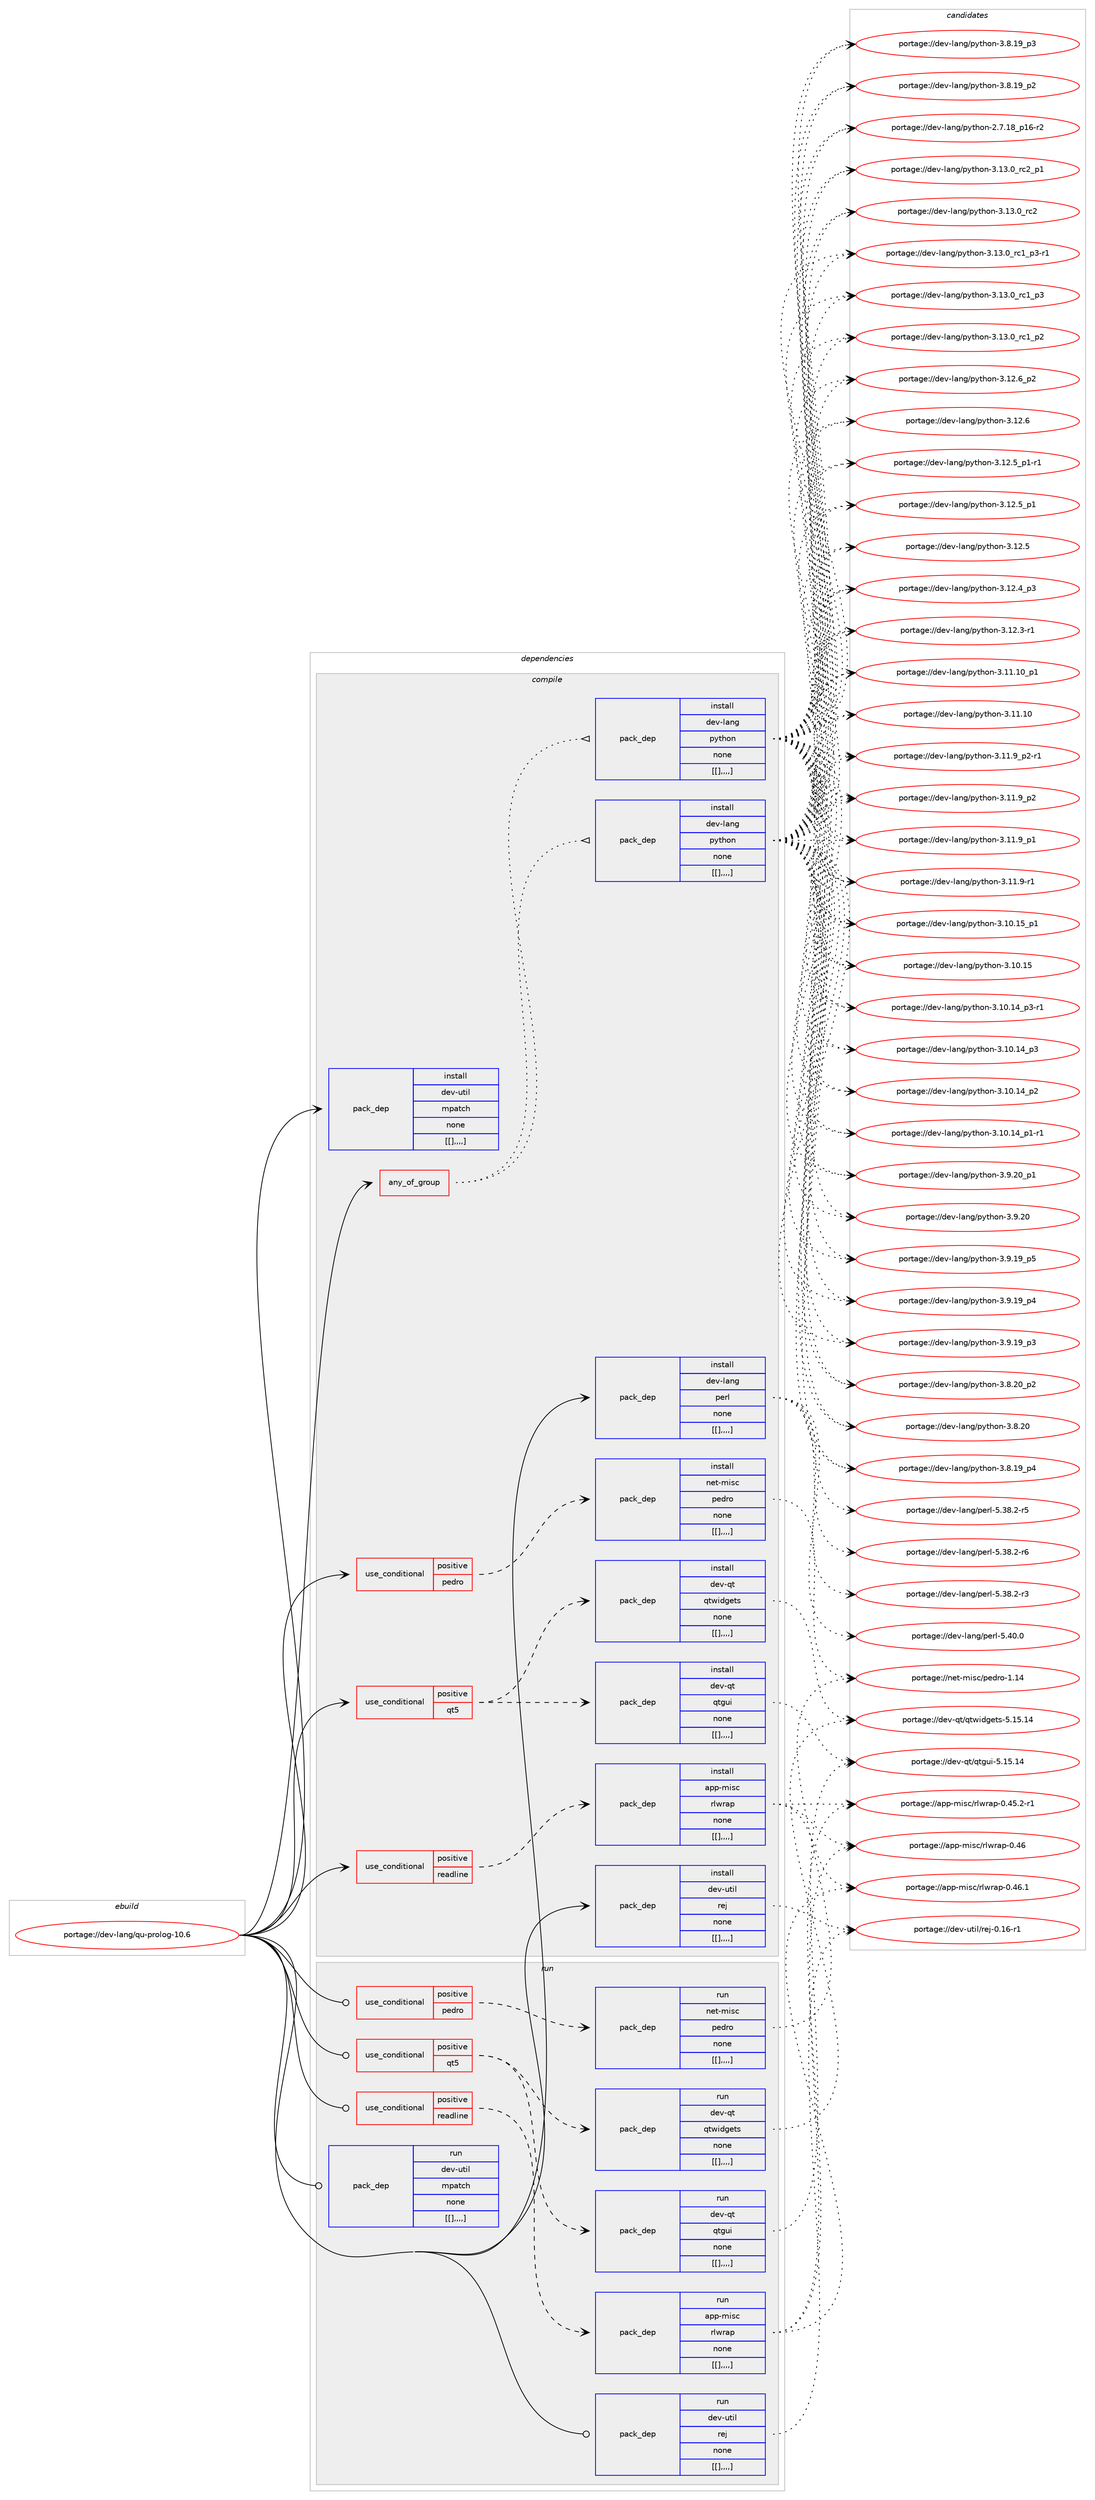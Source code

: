 digraph prolog {

# *************
# Graph options
# *************

newrank=true;
concentrate=true;
compound=true;
graph [rankdir=LR,fontname=Helvetica,fontsize=10,ranksep=1.5];#, ranksep=2.5, nodesep=0.2];
edge  [arrowhead=vee];
node  [fontname=Helvetica,fontsize=10];

# **********
# The ebuild
# **********

subgraph cluster_leftcol {
color=gray;
label=<<i>ebuild</i>>;
id [label="portage://dev-lang/qu-prolog-10.6", color=red, width=4, href="../dev-lang/qu-prolog-10.6.svg"];
}

# ****************
# The dependencies
# ****************

subgraph cluster_midcol {
color=gray;
label=<<i>dependencies</i>>;
subgraph cluster_compile {
fillcolor="#eeeeee";
style=filled;
label=<<i>compile</i>>;
subgraph any953 {
dependency103985 [label=<<TABLE BORDER="0" CELLBORDER="1" CELLSPACING="0" CELLPADDING="4"><TR><TD CELLPADDING="10">any_of_group</TD></TR></TABLE>>, shape=none, color=red];subgraph pack77833 {
dependency103986 [label=<<TABLE BORDER="0" CELLBORDER="1" CELLSPACING="0" CELLPADDING="4" WIDTH="220"><TR><TD ROWSPAN="6" CELLPADDING="30">pack_dep</TD></TR><TR><TD WIDTH="110">install</TD></TR><TR><TD>dev-lang</TD></TR><TR><TD>python</TD></TR><TR><TD>none</TD></TR><TR><TD>[[],,,,]</TD></TR></TABLE>>, shape=none, color=blue];
}
dependency103985:e -> dependency103986:w [weight=20,style="dotted",arrowhead="oinv"];
subgraph pack77834 {
dependency103987 [label=<<TABLE BORDER="0" CELLBORDER="1" CELLSPACING="0" CELLPADDING="4" WIDTH="220"><TR><TD ROWSPAN="6" CELLPADDING="30">pack_dep</TD></TR><TR><TD WIDTH="110">install</TD></TR><TR><TD>dev-lang</TD></TR><TR><TD>python</TD></TR><TR><TD>none</TD></TR><TR><TD>[[],,,,]</TD></TR></TABLE>>, shape=none, color=blue];
}
dependency103985:e -> dependency103987:w [weight=20,style="dotted",arrowhead="oinv"];
}
id:e -> dependency103985:w [weight=20,style="solid",arrowhead="vee"];
subgraph cond25073 {
dependency103988 [label=<<TABLE BORDER="0" CELLBORDER="1" CELLSPACING="0" CELLPADDING="4"><TR><TD ROWSPAN="3" CELLPADDING="10">use_conditional</TD></TR><TR><TD>positive</TD></TR><TR><TD>pedro</TD></TR></TABLE>>, shape=none, color=red];
subgraph pack77835 {
dependency103989 [label=<<TABLE BORDER="0" CELLBORDER="1" CELLSPACING="0" CELLPADDING="4" WIDTH="220"><TR><TD ROWSPAN="6" CELLPADDING="30">pack_dep</TD></TR><TR><TD WIDTH="110">install</TD></TR><TR><TD>net-misc</TD></TR><TR><TD>pedro</TD></TR><TR><TD>none</TD></TR><TR><TD>[[],,,,]</TD></TR></TABLE>>, shape=none, color=blue];
}
dependency103988:e -> dependency103989:w [weight=20,style="dashed",arrowhead="vee"];
}
id:e -> dependency103988:w [weight=20,style="solid",arrowhead="vee"];
subgraph cond25074 {
dependency103990 [label=<<TABLE BORDER="0" CELLBORDER="1" CELLSPACING="0" CELLPADDING="4"><TR><TD ROWSPAN="3" CELLPADDING="10">use_conditional</TD></TR><TR><TD>positive</TD></TR><TR><TD>qt5</TD></TR></TABLE>>, shape=none, color=red];
subgraph pack77836 {
dependency103991 [label=<<TABLE BORDER="0" CELLBORDER="1" CELLSPACING="0" CELLPADDING="4" WIDTH="220"><TR><TD ROWSPAN="6" CELLPADDING="30">pack_dep</TD></TR><TR><TD WIDTH="110">install</TD></TR><TR><TD>dev-qt</TD></TR><TR><TD>qtwidgets</TD></TR><TR><TD>none</TD></TR><TR><TD>[[],,,,]</TD></TR></TABLE>>, shape=none, color=blue];
}
dependency103990:e -> dependency103991:w [weight=20,style="dashed",arrowhead="vee"];
subgraph pack77837 {
dependency103992 [label=<<TABLE BORDER="0" CELLBORDER="1" CELLSPACING="0" CELLPADDING="4" WIDTH="220"><TR><TD ROWSPAN="6" CELLPADDING="30">pack_dep</TD></TR><TR><TD WIDTH="110">install</TD></TR><TR><TD>dev-qt</TD></TR><TR><TD>qtgui</TD></TR><TR><TD>none</TD></TR><TR><TD>[[],,,,]</TD></TR></TABLE>>, shape=none, color=blue];
}
dependency103990:e -> dependency103992:w [weight=20,style="dashed",arrowhead="vee"];
}
id:e -> dependency103990:w [weight=20,style="solid",arrowhead="vee"];
subgraph cond25075 {
dependency103993 [label=<<TABLE BORDER="0" CELLBORDER="1" CELLSPACING="0" CELLPADDING="4"><TR><TD ROWSPAN="3" CELLPADDING="10">use_conditional</TD></TR><TR><TD>positive</TD></TR><TR><TD>readline</TD></TR></TABLE>>, shape=none, color=red];
subgraph pack77838 {
dependency103994 [label=<<TABLE BORDER="0" CELLBORDER="1" CELLSPACING="0" CELLPADDING="4" WIDTH="220"><TR><TD ROWSPAN="6" CELLPADDING="30">pack_dep</TD></TR><TR><TD WIDTH="110">install</TD></TR><TR><TD>app-misc</TD></TR><TR><TD>rlwrap</TD></TR><TR><TD>none</TD></TR><TR><TD>[[],,,,]</TD></TR></TABLE>>, shape=none, color=blue];
}
dependency103993:e -> dependency103994:w [weight=20,style="dashed",arrowhead="vee"];
}
id:e -> dependency103993:w [weight=20,style="solid",arrowhead="vee"];
subgraph pack77839 {
dependency103995 [label=<<TABLE BORDER="0" CELLBORDER="1" CELLSPACING="0" CELLPADDING="4" WIDTH="220"><TR><TD ROWSPAN="6" CELLPADDING="30">pack_dep</TD></TR><TR><TD WIDTH="110">install</TD></TR><TR><TD>dev-lang</TD></TR><TR><TD>perl</TD></TR><TR><TD>none</TD></TR><TR><TD>[[],,,,]</TD></TR></TABLE>>, shape=none, color=blue];
}
id:e -> dependency103995:w [weight=20,style="solid",arrowhead="vee"];
subgraph pack77840 {
dependency103996 [label=<<TABLE BORDER="0" CELLBORDER="1" CELLSPACING="0" CELLPADDING="4" WIDTH="220"><TR><TD ROWSPAN="6" CELLPADDING="30">pack_dep</TD></TR><TR><TD WIDTH="110">install</TD></TR><TR><TD>dev-util</TD></TR><TR><TD>mpatch</TD></TR><TR><TD>none</TD></TR><TR><TD>[[],,,,]</TD></TR></TABLE>>, shape=none, color=blue];
}
id:e -> dependency103996:w [weight=20,style="solid",arrowhead="vee"];
subgraph pack77841 {
dependency103997 [label=<<TABLE BORDER="0" CELLBORDER="1" CELLSPACING="0" CELLPADDING="4" WIDTH="220"><TR><TD ROWSPAN="6" CELLPADDING="30">pack_dep</TD></TR><TR><TD WIDTH="110">install</TD></TR><TR><TD>dev-util</TD></TR><TR><TD>rej</TD></TR><TR><TD>none</TD></TR><TR><TD>[[],,,,]</TD></TR></TABLE>>, shape=none, color=blue];
}
id:e -> dependency103997:w [weight=20,style="solid",arrowhead="vee"];
}
subgraph cluster_compileandrun {
fillcolor="#eeeeee";
style=filled;
label=<<i>compile and run</i>>;
}
subgraph cluster_run {
fillcolor="#eeeeee";
style=filled;
label=<<i>run</i>>;
subgraph cond25076 {
dependency103998 [label=<<TABLE BORDER="0" CELLBORDER="1" CELLSPACING="0" CELLPADDING="4"><TR><TD ROWSPAN="3" CELLPADDING="10">use_conditional</TD></TR><TR><TD>positive</TD></TR><TR><TD>pedro</TD></TR></TABLE>>, shape=none, color=red];
subgraph pack77842 {
dependency103999 [label=<<TABLE BORDER="0" CELLBORDER="1" CELLSPACING="0" CELLPADDING="4" WIDTH="220"><TR><TD ROWSPAN="6" CELLPADDING="30">pack_dep</TD></TR><TR><TD WIDTH="110">run</TD></TR><TR><TD>net-misc</TD></TR><TR><TD>pedro</TD></TR><TR><TD>none</TD></TR><TR><TD>[[],,,,]</TD></TR></TABLE>>, shape=none, color=blue];
}
dependency103998:e -> dependency103999:w [weight=20,style="dashed",arrowhead="vee"];
}
id:e -> dependency103998:w [weight=20,style="solid",arrowhead="odot"];
subgraph cond25077 {
dependency104000 [label=<<TABLE BORDER="0" CELLBORDER="1" CELLSPACING="0" CELLPADDING="4"><TR><TD ROWSPAN="3" CELLPADDING="10">use_conditional</TD></TR><TR><TD>positive</TD></TR><TR><TD>qt5</TD></TR></TABLE>>, shape=none, color=red];
subgraph pack77843 {
dependency104001 [label=<<TABLE BORDER="0" CELLBORDER="1" CELLSPACING="0" CELLPADDING="4" WIDTH="220"><TR><TD ROWSPAN="6" CELLPADDING="30">pack_dep</TD></TR><TR><TD WIDTH="110">run</TD></TR><TR><TD>dev-qt</TD></TR><TR><TD>qtwidgets</TD></TR><TR><TD>none</TD></TR><TR><TD>[[],,,,]</TD></TR></TABLE>>, shape=none, color=blue];
}
dependency104000:e -> dependency104001:w [weight=20,style="dashed",arrowhead="vee"];
subgraph pack77844 {
dependency104002 [label=<<TABLE BORDER="0" CELLBORDER="1" CELLSPACING="0" CELLPADDING="4" WIDTH="220"><TR><TD ROWSPAN="6" CELLPADDING="30">pack_dep</TD></TR><TR><TD WIDTH="110">run</TD></TR><TR><TD>dev-qt</TD></TR><TR><TD>qtgui</TD></TR><TR><TD>none</TD></TR><TR><TD>[[],,,,]</TD></TR></TABLE>>, shape=none, color=blue];
}
dependency104000:e -> dependency104002:w [weight=20,style="dashed",arrowhead="vee"];
}
id:e -> dependency104000:w [weight=20,style="solid",arrowhead="odot"];
subgraph cond25078 {
dependency104003 [label=<<TABLE BORDER="0" CELLBORDER="1" CELLSPACING="0" CELLPADDING="4"><TR><TD ROWSPAN="3" CELLPADDING="10">use_conditional</TD></TR><TR><TD>positive</TD></TR><TR><TD>readline</TD></TR></TABLE>>, shape=none, color=red];
subgraph pack77845 {
dependency104004 [label=<<TABLE BORDER="0" CELLBORDER="1" CELLSPACING="0" CELLPADDING="4" WIDTH="220"><TR><TD ROWSPAN="6" CELLPADDING="30">pack_dep</TD></TR><TR><TD WIDTH="110">run</TD></TR><TR><TD>app-misc</TD></TR><TR><TD>rlwrap</TD></TR><TR><TD>none</TD></TR><TR><TD>[[],,,,]</TD></TR></TABLE>>, shape=none, color=blue];
}
dependency104003:e -> dependency104004:w [weight=20,style="dashed",arrowhead="vee"];
}
id:e -> dependency104003:w [weight=20,style="solid",arrowhead="odot"];
subgraph pack77846 {
dependency104005 [label=<<TABLE BORDER="0" CELLBORDER="1" CELLSPACING="0" CELLPADDING="4" WIDTH="220"><TR><TD ROWSPAN="6" CELLPADDING="30">pack_dep</TD></TR><TR><TD WIDTH="110">run</TD></TR><TR><TD>dev-util</TD></TR><TR><TD>mpatch</TD></TR><TR><TD>none</TD></TR><TR><TD>[[],,,,]</TD></TR></TABLE>>, shape=none, color=blue];
}
id:e -> dependency104005:w [weight=20,style="solid",arrowhead="odot"];
subgraph pack77847 {
dependency104006 [label=<<TABLE BORDER="0" CELLBORDER="1" CELLSPACING="0" CELLPADDING="4" WIDTH="220"><TR><TD ROWSPAN="6" CELLPADDING="30">pack_dep</TD></TR><TR><TD WIDTH="110">run</TD></TR><TR><TD>dev-util</TD></TR><TR><TD>rej</TD></TR><TR><TD>none</TD></TR><TR><TD>[[],,,,]</TD></TR></TABLE>>, shape=none, color=blue];
}
id:e -> dependency104006:w [weight=20,style="solid",arrowhead="odot"];
}
}

# **************
# The candidates
# **************

subgraph cluster_choices {
rank=same;
color=gray;
label=<<i>candidates</i>>;

subgraph choice77833 {
color=black;
nodesep=1;
choice100101118451089711010347112121116104111110455146495146489511499509511249 [label="portage://dev-lang/python-3.13.0_rc2_p1", color=red, width=4,href="../dev-lang/python-3.13.0_rc2_p1.svg"];
choice10010111845108971101034711212111610411111045514649514648951149950 [label="portage://dev-lang/python-3.13.0_rc2", color=red, width=4,href="../dev-lang/python-3.13.0_rc2.svg"];
choice1001011184510897110103471121211161041111104551464951464895114994995112514511449 [label="portage://dev-lang/python-3.13.0_rc1_p3-r1", color=red, width=4,href="../dev-lang/python-3.13.0_rc1_p3-r1.svg"];
choice100101118451089711010347112121116104111110455146495146489511499499511251 [label="portage://dev-lang/python-3.13.0_rc1_p3", color=red, width=4,href="../dev-lang/python-3.13.0_rc1_p3.svg"];
choice100101118451089711010347112121116104111110455146495146489511499499511250 [label="portage://dev-lang/python-3.13.0_rc1_p2", color=red, width=4,href="../dev-lang/python-3.13.0_rc1_p2.svg"];
choice100101118451089711010347112121116104111110455146495046549511250 [label="portage://dev-lang/python-3.12.6_p2", color=red, width=4,href="../dev-lang/python-3.12.6_p2.svg"];
choice10010111845108971101034711212111610411111045514649504654 [label="portage://dev-lang/python-3.12.6", color=red, width=4,href="../dev-lang/python-3.12.6.svg"];
choice1001011184510897110103471121211161041111104551464950465395112494511449 [label="portage://dev-lang/python-3.12.5_p1-r1", color=red, width=4,href="../dev-lang/python-3.12.5_p1-r1.svg"];
choice100101118451089711010347112121116104111110455146495046539511249 [label="portage://dev-lang/python-3.12.5_p1", color=red, width=4,href="../dev-lang/python-3.12.5_p1.svg"];
choice10010111845108971101034711212111610411111045514649504653 [label="portage://dev-lang/python-3.12.5", color=red, width=4,href="../dev-lang/python-3.12.5.svg"];
choice100101118451089711010347112121116104111110455146495046529511251 [label="portage://dev-lang/python-3.12.4_p3", color=red, width=4,href="../dev-lang/python-3.12.4_p3.svg"];
choice100101118451089711010347112121116104111110455146495046514511449 [label="portage://dev-lang/python-3.12.3-r1", color=red, width=4,href="../dev-lang/python-3.12.3-r1.svg"];
choice10010111845108971101034711212111610411111045514649494649489511249 [label="portage://dev-lang/python-3.11.10_p1", color=red, width=4,href="../dev-lang/python-3.11.10_p1.svg"];
choice1001011184510897110103471121211161041111104551464949464948 [label="portage://dev-lang/python-3.11.10", color=red, width=4,href="../dev-lang/python-3.11.10.svg"];
choice1001011184510897110103471121211161041111104551464949465795112504511449 [label="portage://dev-lang/python-3.11.9_p2-r1", color=red, width=4,href="../dev-lang/python-3.11.9_p2-r1.svg"];
choice100101118451089711010347112121116104111110455146494946579511250 [label="portage://dev-lang/python-3.11.9_p2", color=red, width=4,href="../dev-lang/python-3.11.9_p2.svg"];
choice100101118451089711010347112121116104111110455146494946579511249 [label="portage://dev-lang/python-3.11.9_p1", color=red, width=4,href="../dev-lang/python-3.11.9_p1.svg"];
choice100101118451089711010347112121116104111110455146494946574511449 [label="portage://dev-lang/python-3.11.9-r1", color=red, width=4,href="../dev-lang/python-3.11.9-r1.svg"];
choice10010111845108971101034711212111610411111045514649484649539511249 [label="portage://dev-lang/python-3.10.15_p1", color=red, width=4,href="../dev-lang/python-3.10.15_p1.svg"];
choice1001011184510897110103471121211161041111104551464948464953 [label="portage://dev-lang/python-3.10.15", color=red, width=4,href="../dev-lang/python-3.10.15.svg"];
choice100101118451089711010347112121116104111110455146494846495295112514511449 [label="portage://dev-lang/python-3.10.14_p3-r1", color=red, width=4,href="../dev-lang/python-3.10.14_p3-r1.svg"];
choice10010111845108971101034711212111610411111045514649484649529511251 [label="portage://dev-lang/python-3.10.14_p3", color=red, width=4,href="../dev-lang/python-3.10.14_p3.svg"];
choice10010111845108971101034711212111610411111045514649484649529511250 [label="portage://dev-lang/python-3.10.14_p2", color=red, width=4,href="../dev-lang/python-3.10.14_p2.svg"];
choice100101118451089711010347112121116104111110455146494846495295112494511449 [label="portage://dev-lang/python-3.10.14_p1-r1", color=red, width=4,href="../dev-lang/python-3.10.14_p1-r1.svg"];
choice100101118451089711010347112121116104111110455146574650489511249 [label="portage://dev-lang/python-3.9.20_p1", color=red, width=4,href="../dev-lang/python-3.9.20_p1.svg"];
choice10010111845108971101034711212111610411111045514657465048 [label="portage://dev-lang/python-3.9.20", color=red, width=4,href="../dev-lang/python-3.9.20.svg"];
choice100101118451089711010347112121116104111110455146574649579511253 [label="portage://dev-lang/python-3.9.19_p5", color=red, width=4,href="../dev-lang/python-3.9.19_p5.svg"];
choice100101118451089711010347112121116104111110455146574649579511252 [label="portage://dev-lang/python-3.9.19_p4", color=red, width=4,href="../dev-lang/python-3.9.19_p4.svg"];
choice100101118451089711010347112121116104111110455146574649579511251 [label="portage://dev-lang/python-3.9.19_p3", color=red, width=4,href="../dev-lang/python-3.9.19_p3.svg"];
choice100101118451089711010347112121116104111110455146564650489511250 [label="portage://dev-lang/python-3.8.20_p2", color=red, width=4,href="../dev-lang/python-3.8.20_p2.svg"];
choice10010111845108971101034711212111610411111045514656465048 [label="portage://dev-lang/python-3.8.20", color=red, width=4,href="../dev-lang/python-3.8.20.svg"];
choice100101118451089711010347112121116104111110455146564649579511252 [label="portage://dev-lang/python-3.8.19_p4", color=red, width=4,href="../dev-lang/python-3.8.19_p4.svg"];
choice100101118451089711010347112121116104111110455146564649579511251 [label="portage://dev-lang/python-3.8.19_p3", color=red, width=4,href="../dev-lang/python-3.8.19_p3.svg"];
choice100101118451089711010347112121116104111110455146564649579511250 [label="portage://dev-lang/python-3.8.19_p2", color=red, width=4,href="../dev-lang/python-3.8.19_p2.svg"];
choice100101118451089711010347112121116104111110455046554649569511249544511450 [label="portage://dev-lang/python-2.7.18_p16-r2", color=red, width=4,href="../dev-lang/python-2.7.18_p16-r2.svg"];
dependency103986:e -> choice100101118451089711010347112121116104111110455146495146489511499509511249:w [style=dotted,weight="100"];
dependency103986:e -> choice10010111845108971101034711212111610411111045514649514648951149950:w [style=dotted,weight="100"];
dependency103986:e -> choice1001011184510897110103471121211161041111104551464951464895114994995112514511449:w [style=dotted,weight="100"];
dependency103986:e -> choice100101118451089711010347112121116104111110455146495146489511499499511251:w [style=dotted,weight="100"];
dependency103986:e -> choice100101118451089711010347112121116104111110455146495146489511499499511250:w [style=dotted,weight="100"];
dependency103986:e -> choice100101118451089711010347112121116104111110455146495046549511250:w [style=dotted,weight="100"];
dependency103986:e -> choice10010111845108971101034711212111610411111045514649504654:w [style=dotted,weight="100"];
dependency103986:e -> choice1001011184510897110103471121211161041111104551464950465395112494511449:w [style=dotted,weight="100"];
dependency103986:e -> choice100101118451089711010347112121116104111110455146495046539511249:w [style=dotted,weight="100"];
dependency103986:e -> choice10010111845108971101034711212111610411111045514649504653:w [style=dotted,weight="100"];
dependency103986:e -> choice100101118451089711010347112121116104111110455146495046529511251:w [style=dotted,weight="100"];
dependency103986:e -> choice100101118451089711010347112121116104111110455146495046514511449:w [style=dotted,weight="100"];
dependency103986:e -> choice10010111845108971101034711212111610411111045514649494649489511249:w [style=dotted,weight="100"];
dependency103986:e -> choice1001011184510897110103471121211161041111104551464949464948:w [style=dotted,weight="100"];
dependency103986:e -> choice1001011184510897110103471121211161041111104551464949465795112504511449:w [style=dotted,weight="100"];
dependency103986:e -> choice100101118451089711010347112121116104111110455146494946579511250:w [style=dotted,weight="100"];
dependency103986:e -> choice100101118451089711010347112121116104111110455146494946579511249:w [style=dotted,weight="100"];
dependency103986:e -> choice100101118451089711010347112121116104111110455146494946574511449:w [style=dotted,weight="100"];
dependency103986:e -> choice10010111845108971101034711212111610411111045514649484649539511249:w [style=dotted,weight="100"];
dependency103986:e -> choice1001011184510897110103471121211161041111104551464948464953:w [style=dotted,weight="100"];
dependency103986:e -> choice100101118451089711010347112121116104111110455146494846495295112514511449:w [style=dotted,weight="100"];
dependency103986:e -> choice10010111845108971101034711212111610411111045514649484649529511251:w [style=dotted,weight="100"];
dependency103986:e -> choice10010111845108971101034711212111610411111045514649484649529511250:w [style=dotted,weight="100"];
dependency103986:e -> choice100101118451089711010347112121116104111110455146494846495295112494511449:w [style=dotted,weight="100"];
dependency103986:e -> choice100101118451089711010347112121116104111110455146574650489511249:w [style=dotted,weight="100"];
dependency103986:e -> choice10010111845108971101034711212111610411111045514657465048:w [style=dotted,weight="100"];
dependency103986:e -> choice100101118451089711010347112121116104111110455146574649579511253:w [style=dotted,weight="100"];
dependency103986:e -> choice100101118451089711010347112121116104111110455146574649579511252:w [style=dotted,weight="100"];
dependency103986:e -> choice100101118451089711010347112121116104111110455146574649579511251:w [style=dotted,weight="100"];
dependency103986:e -> choice100101118451089711010347112121116104111110455146564650489511250:w [style=dotted,weight="100"];
dependency103986:e -> choice10010111845108971101034711212111610411111045514656465048:w [style=dotted,weight="100"];
dependency103986:e -> choice100101118451089711010347112121116104111110455146564649579511252:w [style=dotted,weight="100"];
dependency103986:e -> choice100101118451089711010347112121116104111110455146564649579511251:w [style=dotted,weight="100"];
dependency103986:e -> choice100101118451089711010347112121116104111110455146564649579511250:w [style=dotted,weight="100"];
dependency103986:e -> choice100101118451089711010347112121116104111110455046554649569511249544511450:w [style=dotted,weight="100"];
}
subgraph choice77834 {
color=black;
nodesep=1;
choice100101118451089711010347112121116104111110455146495146489511499509511249 [label="portage://dev-lang/python-3.13.0_rc2_p1", color=red, width=4,href="../dev-lang/python-3.13.0_rc2_p1.svg"];
choice10010111845108971101034711212111610411111045514649514648951149950 [label="portage://dev-lang/python-3.13.0_rc2", color=red, width=4,href="../dev-lang/python-3.13.0_rc2.svg"];
choice1001011184510897110103471121211161041111104551464951464895114994995112514511449 [label="portage://dev-lang/python-3.13.0_rc1_p3-r1", color=red, width=4,href="../dev-lang/python-3.13.0_rc1_p3-r1.svg"];
choice100101118451089711010347112121116104111110455146495146489511499499511251 [label="portage://dev-lang/python-3.13.0_rc1_p3", color=red, width=4,href="../dev-lang/python-3.13.0_rc1_p3.svg"];
choice100101118451089711010347112121116104111110455146495146489511499499511250 [label="portage://dev-lang/python-3.13.0_rc1_p2", color=red, width=4,href="../dev-lang/python-3.13.0_rc1_p2.svg"];
choice100101118451089711010347112121116104111110455146495046549511250 [label="portage://dev-lang/python-3.12.6_p2", color=red, width=4,href="../dev-lang/python-3.12.6_p2.svg"];
choice10010111845108971101034711212111610411111045514649504654 [label="portage://dev-lang/python-3.12.6", color=red, width=4,href="../dev-lang/python-3.12.6.svg"];
choice1001011184510897110103471121211161041111104551464950465395112494511449 [label="portage://dev-lang/python-3.12.5_p1-r1", color=red, width=4,href="../dev-lang/python-3.12.5_p1-r1.svg"];
choice100101118451089711010347112121116104111110455146495046539511249 [label="portage://dev-lang/python-3.12.5_p1", color=red, width=4,href="../dev-lang/python-3.12.5_p1.svg"];
choice10010111845108971101034711212111610411111045514649504653 [label="portage://dev-lang/python-3.12.5", color=red, width=4,href="../dev-lang/python-3.12.5.svg"];
choice100101118451089711010347112121116104111110455146495046529511251 [label="portage://dev-lang/python-3.12.4_p3", color=red, width=4,href="../dev-lang/python-3.12.4_p3.svg"];
choice100101118451089711010347112121116104111110455146495046514511449 [label="portage://dev-lang/python-3.12.3-r1", color=red, width=4,href="../dev-lang/python-3.12.3-r1.svg"];
choice10010111845108971101034711212111610411111045514649494649489511249 [label="portage://dev-lang/python-3.11.10_p1", color=red, width=4,href="../dev-lang/python-3.11.10_p1.svg"];
choice1001011184510897110103471121211161041111104551464949464948 [label="portage://dev-lang/python-3.11.10", color=red, width=4,href="../dev-lang/python-3.11.10.svg"];
choice1001011184510897110103471121211161041111104551464949465795112504511449 [label="portage://dev-lang/python-3.11.9_p2-r1", color=red, width=4,href="../dev-lang/python-3.11.9_p2-r1.svg"];
choice100101118451089711010347112121116104111110455146494946579511250 [label="portage://dev-lang/python-3.11.9_p2", color=red, width=4,href="../dev-lang/python-3.11.9_p2.svg"];
choice100101118451089711010347112121116104111110455146494946579511249 [label="portage://dev-lang/python-3.11.9_p1", color=red, width=4,href="../dev-lang/python-3.11.9_p1.svg"];
choice100101118451089711010347112121116104111110455146494946574511449 [label="portage://dev-lang/python-3.11.9-r1", color=red, width=4,href="../dev-lang/python-3.11.9-r1.svg"];
choice10010111845108971101034711212111610411111045514649484649539511249 [label="portage://dev-lang/python-3.10.15_p1", color=red, width=4,href="../dev-lang/python-3.10.15_p1.svg"];
choice1001011184510897110103471121211161041111104551464948464953 [label="portage://dev-lang/python-3.10.15", color=red, width=4,href="../dev-lang/python-3.10.15.svg"];
choice100101118451089711010347112121116104111110455146494846495295112514511449 [label="portage://dev-lang/python-3.10.14_p3-r1", color=red, width=4,href="../dev-lang/python-3.10.14_p3-r1.svg"];
choice10010111845108971101034711212111610411111045514649484649529511251 [label="portage://dev-lang/python-3.10.14_p3", color=red, width=4,href="../dev-lang/python-3.10.14_p3.svg"];
choice10010111845108971101034711212111610411111045514649484649529511250 [label="portage://dev-lang/python-3.10.14_p2", color=red, width=4,href="../dev-lang/python-3.10.14_p2.svg"];
choice100101118451089711010347112121116104111110455146494846495295112494511449 [label="portage://dev-lang/python-3.10.14_p1-r1", color=red, width=4,href="../dev-lang/python-3.10.14_p1-r1.svg"];
choice100101118451089711010347112121116104111110455146574650489511249 [label="portage://dev-lang/python-3.9.20_p1", color=red, width=4,href="../dev-lang/python-3.9.20_p1.svg"];
choice10010111845108971101034711212111610411111045514657465048 [label="portage://dev-lang/python-3.9.20", color=red, width=4,href="../dev-lang/python-3.9.20.svg"];
choice100101118451089711010347112121116104111110455146574649579511253 [label="portage://dev-lang/python-3.9.19_p5", color=red, width=4,href="../dev-lang/python-3.9.19_p5.svg"];
choice100101118451089711010347112121116104111110455146574649579511252 [label="portage://dev-lang/python-3.9.19_p4", color=red, width=4,href="../dev-lang/python-3.9.19_p4.svg"];
choice100101118451089711010347112121116104111110455146574649579511251 [label="portage://dev-lang/python-3.9.19_p3", color=red, width=4,href="../dev-lang/python-3.9.19_p3.svg"];
choice100101118451089711010347112121116104111110455146564650489511250 [label="portage://dev-lang/python-3.8.20_p2", color=red, width=4,href="../dev-lang/python-3.8.20_p2.svg"];
choice10010111845108971101034711212111610411111045514656465048 [label="portage://dev-lang/python-3.8.20", color=red, width=4,href="../dev-lang/python-3.8.20.svg"];
choice100101118451089711010347112121116104111110455146564649579511252 [label="portage://dev-lang/python-3.8.19_p4", color=red, width=4,href="../dev-lang/python-3.8.19_p4.svg"];
choice100101118451089711010347112121116104111110455146564649579511251 [label="portage://dev-lang/python-3.8.19_p3", color=red, width=4,href="../dev-lang/python-3.8.19_p3.svg"];
choice100101118451089711010347112121116104111110455146564649579511250 [label="portage://dev-lang/python-3.8.19_p2", color=red, width=4,href="../dev-lang/python-3.8.19_p2.svg"];
choice100101118451089711010347112121116104111110455046554649569511249544511450 [label="portage://dev-lang/python-2.7.18_p16-r2", color=red, width=4,href="../dev-lang/python-2.7.18_p16-r2.svg"];
dependency103987:e -> choice100101118451089711010347112121116104111110455146495146489511499509511249:w [style=dotted,weight="100"];
dependency103987:e -> choice10010111845108971101034711212111610411111045514649514648951149950:w [style=dotted,weight="100"];
dependency103987:e -> choice1001011184510897110103471121211161041111104551464951464895114994995112514511449:w [style=dotted,weight="100"];
dependency103987:e -> choice100101118451089711010347112121116104111110455146495146489511499499511251:w [style=dotted,weight="100"];
dependency103987:e -> choice100101118451089711010347112121116104111110455146495146489511499499511250:w [style=dotted,weight="100"];
dependency103987:e -> choice100101118451089711010347112121116104111110455146495046549511250:w [style=dotted,weight="100"];
dependency103987:e -> choice10010111845108971101034711212111610411111045514649504654:w [style=dotted,weight="100"];
dependency103987:e -> choice1001011184510897110103471121211161041111104551464950465395112494511449:w [style=dotted,weight="100"];
dependency103987:e -> choice100101118451089711010347112121116104111110455146495046539511249:w [style=dotted,weight="100"];
dependency103987:e -> choice10010111845108971101034711212111610411111045514649504653:w [style=dotted,weight="100"];
dependency103987:e -> choice100101118451089711010347112121116104111110455146495046529511251:w [style=dotted,weight="100"];
dependency103987:e -> choice100101118451089711010347112121116104111110455146495046514511449:w [style=dotted,weight="100"];
dependency103987:e -> choice10010111845108971101034711212111610411111045514649494649489511249:w [style=dotted,weight="100"];
dependency103987:e -> choice1001011184510897110103471121211161041111104551464949464948:w [style=dotted,weight="100"];
dependency103987:e -> choice1001011184510897110103471121211161041111104551464949465795112504511449:w [style=dotted,weight="100"];
dependency103987:e -> choice100101118451089711010347112121116104111110455146494946579511250:w [style=dotted,weight="100"];
dependency103987:e -> choice100101118451089711010347112121116104111110455146494946579511249:w [style=dotted,weight="100"];
dependency103987:e -> choice100101118451089711010347112121116104111110455146494946574511449:w [style=dotted,weight="100"];
dependency103987:e -> choice10010111845108971101034711212111610411111045514649484649539511249:w [style=dotted,weight="100"];
dependency103987:e -> choice1001011184510897110103471121211161041111104551464948464953:w [style=dotted,weight="100"];
dependency103987:e -> choice100101118451089711010347112121116104111110455146494846495295112514511449:w [style=dotted,weight="100"];
dependency103987:e -> choice10010111845108971101034711212111610411111045514649484649529511251:w [style=dotted,weight="100"];
dependency103987:e -> choice10010111845108971101034711212111610411111045514649484649529511250:w [style=dotted,weight="100"];
dependency103987:e -> choice100101118451089711010347112121116104111110455146494846495295112494511449:w [style=dotted,weight="100"];
dependency103987:e -> choice100101118451089711010347112121116104111110455146574650489511249:w [style=dotted,weight="100"];
dependency103987:e -> choice10010111845108971101034711212111610411111045514657465048:w [style=dotted,weight="100"];
dependency103987:e -> choice100101118451089711010347112121116104111110455146574649579511253:w [style=dotted,weight="100"];
dependency103987:e -> choice100101118451089711010347112121116104111110455146574649579511252:w [style=dotted,weight="100"];
dependency103987:e -> choice100101118451089711010347112121116104111110455146574649579511251:w [style=dotted,weight="100"];
dependency103987:e -> choice100101118451089711010347112121116104111110455146564650489511250:w [style=dotted,weight="100"];
dependency103987:e -> choice10010111845108971101034711212111610411111045514656465048:w [style=dotted,weight="100"];
dependency103987:e -> choice100101118451089711010347112121116104111110455146564649579511252:w [style=dotted,weight="100"];
dependency103987:e -> choice100101118451089711010347112121116104111110455146564649579511251:w [style=dotted,weight="100"];
dependency103987:e -> choice100101118451089711010347112121116104111110455146564649579511250:w [style=dotted,weight="100"];
dependency103987:e -> choice100101118451089711010347112121116104111110455046554649569511249544511450:w [style=dotted,weight="100"];
}
subgraph choice77835 {
color=black;
nodesep=1;
choice1101011164510910511599471121011001141114549464952 [label="portage://net-misc/pedro-1.14", color=red, width=4,href="../net-misc/pedro-1.14.svg"];
dependency103989:e -> choice1101011164510910511599471121011001141114549464952:w [style=dotted,weight="100"];
}
subgraph choice77836 {
color=black;
nodesep=1;
choice10010111845113116471131161191051001031011161154553464953464952 [label="portage://dev-qt/qtwidgets-5.15.14", color=red, width=4,href="../dev-qt/qtwidgets-5.15.14.svg"];
dependency103991:e -> choice10010111845113116471131161191051001031011161154553464953464952:w [style=dotted,weight="100"];
}
subgraph choice77837 {
color=black;
nodesep=1;
choice10010111845113116471131161031171054553464953464952 [label="portage://dev-qt/qtgui-5.15.14", color=red, width=4,href="../dev-qt/qtgui-5.15.14.svg"];
dependency103992:e -> choice10010111845113116471131161031171054553464953464952:w [style=dotted,weight="100"];
}
subgraph choice77838 {
color=black;
nodesep=1;
choice971121124510910511599471141081191149711245484652544649 [label="portage://app-misc/rlwrap-0.46.1", color=red, width=4,href="../app-misc/rlwrap-0.46.1.svg"];
choice97112112451091051159947114108119114971124548465254 [label="portage://app-misc/rlwrap-0.46", color=red, width=4,href="../app-misc/rlwrap-0.46.svg"];
choice9711211245109105115994711410811911497112454846525346504511449 [label="portage://app-misc/rlwrap-0.45.2-r1", color=red, width=4,href="../app-misc/rlwrap-0.45.2-r1.svg"];
dependency103994:e -> choice971121124510910511599471141081191149711245484652544649:w [style=dotted,weight="100"];
dependency103994:e -> choice97112112451091051159947114108119114971124548465254:w [style=dotted,weight="100"];
dependency103994:e -> choice9711211245109105115994711410811911497112454846525346504511449:w [style=dotted,weight="100"];
}
subgraph choice77839 {
color=black;
nodesep=1;
choice10010111845108971101034711210111410845534652484648 [label="portage://dev-lang/perl-5.40.0", color=red, width=4,href="../dev-lang/perl-5.40.0.svg"];
choice100101118451089711010347112101114108455346515646504511454 [label="portage://dev-lang/perl-5.38.2-r6", color=red, width=4,href="../dev-lang/perl-5.38.2-r6.svg"];
choice100101118451089711010347112101114108455346515646504511453 [label="portage://dev-lang/perl-5.38.2-r5", color=red, width=4,href="../dev-lang/perl-5.38.2-r5.svg"];
choice100101118451089711010347112101114108455346515646504511451 [label="portage://dev-lang/perl-5.38.2-r3", color=red, width=4,href="../dev-lang/perl-5.38.2-r3.svg"];
dependency103995:e -> choice10010111845108971101034711210111410845534652484648:w [style=dotted,weight="100"];
dependency103995:e -> choice100101118451089711010347112101114108455346515646504511454:w [style=dotted,weight="100"];
dependency103995:e -> choice100101118451089711010347112101114108455346515646504511453:w [style=dotted,weight="100"];
dependency103995:e -> choice100101118451089711010347112101114108455346515646504511451:w [style=dotted,weight="100"];
}
subgraph choice77840 {
color=black;
nodesep=1;
}
subgraph choice77841 {
color=black;
nodesep=1;
choice100101118451171161051084711410110645484649544511449 [label="portage://dev-util/rej-0.16-r1", color=red, width=4,href="../dev-util/rej-0.16-r1.svg"];
dependency103997:e -> choice100101118451171161051084711410110645484649544511449:w [style=dotted,weight="100"];
}
subgraph choice77842 {
color=black;
nodesep=1;
choice1101011164510910511599471121011001141114549464952 [label="portage://net-misc/pedro-1.14", color=red, width=4,href="../net-misc/pedro-1.14.svg"];
dependency103999:e -> choice1101011164510910511599471121011001141114549464952:w [style=dotted,weight="100"];
}
subgraph choice77843 {
color=black;
nodesep=1;
choice10010111845113116471131161191051001031011161154553464953464952 [label="portage://dev-qt/qtwidgets-5.15.14", color=red, width=4,href="../dev-qt/qtwidgets-5.15.14.svg"];
dependency104001:e -> choice10010111845113116471131161191051001031011161154553464953464952:w [style=dotted,weight="100"];
}
subgraph choice77844 {
color=black;
nodesep=1;
choice10010111845113116471131161031171054553464953464952 [label="portage://dev-qt/qtgui-5.15.14", color=red, width=4,href="../dev-qt/qtgui-5.15.14.svg"];
dependency104002:e -> choice10010111845113116471131161031171054553464953464952:w [style=dotted,weight="100"];
}
subgraph choice77845 {
color=black;
nodesep=1;
choice971121124510910511599471141081191149711245484652544649 [label="portage://app-misc/rlwrap-0.46.1", color=red, width=4,href="../app-misc/rlwrap-0.46.1.svg"];
choice97112112451091051159947114108119114971124548465254 [label="portage://app-misc/rlwrap-0.46", color=red, width=4,href="../app-misc/rlwrap-0.46.svg"];
choice9711211245109105115994711410811911497112454846525346504511449 [label="portage://app-misc/rlwrap-0.45.2-r1", color=red, width=4,href="../app-misc/rlwrap-0.45.2-r1.svg"];
dependency104004:e -> choice971121124510910511599471141081191149711245484652544649:w [style=dotted,weight="100"];
dependency104004:e -> choice97112112451091051159947114108119114971124548465254:w [style=dotted,weight="100"];
dependency104004:e -> choice9711211245109105115994711410811911497112454846525346504511449:w [style=dotted,weight="100"];
}
subgraph choice77846 {
color=black;
nodesep=1;
}
subgraph choice77847 {
color=black;
nodesep=1;
choice100101118451171161051084711410110645484649544511449 [label="portage://dev-util/rej-0.16-r1", color=red, width=4,href="../dev-util/rej-0.16-r1.svg"];
dependency104006:e -> choice100101118451171161051084711410110645484649544511449:w [style=dotted,weight="100"];
}
}

}
